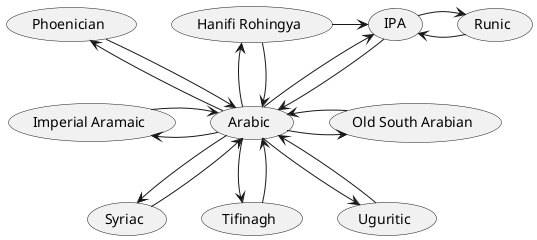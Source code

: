 @startuml
'https://plantuml.com/use-case-diagram

(Arabic) -up-> (Hanifi Rohingya)
(Arabic) <-up- (Hanifi Rohingya)
(Arabic) -up-> (IPA)
(Arabic) <-up- (IPA)
(Runic) -left-> (IPA)
(Runic) <-left- (IPA)
(IPA) <-left- (Hanifi Rohingya)
(Arabic) -up-> (Phoenician)
(Arabic) <-up- (Phoenician)
(Arabic) -> (Old South Arabian)
(Arabic) <- (Old South Arabian)
(Arabic) -left-> (Imperial Aramaic)
(Arabic) <-left- (Imperial Aramaic)
(Arabic) --> (Syriac)
(Arabic) <-- (Syriac)
(Arabic) --> (Tifinagh)
(Arabic) <-- (Tifinagh)
(Arabic) --> (Uguritic)
(Arabic) <-- (Uguritic)

@enduml
